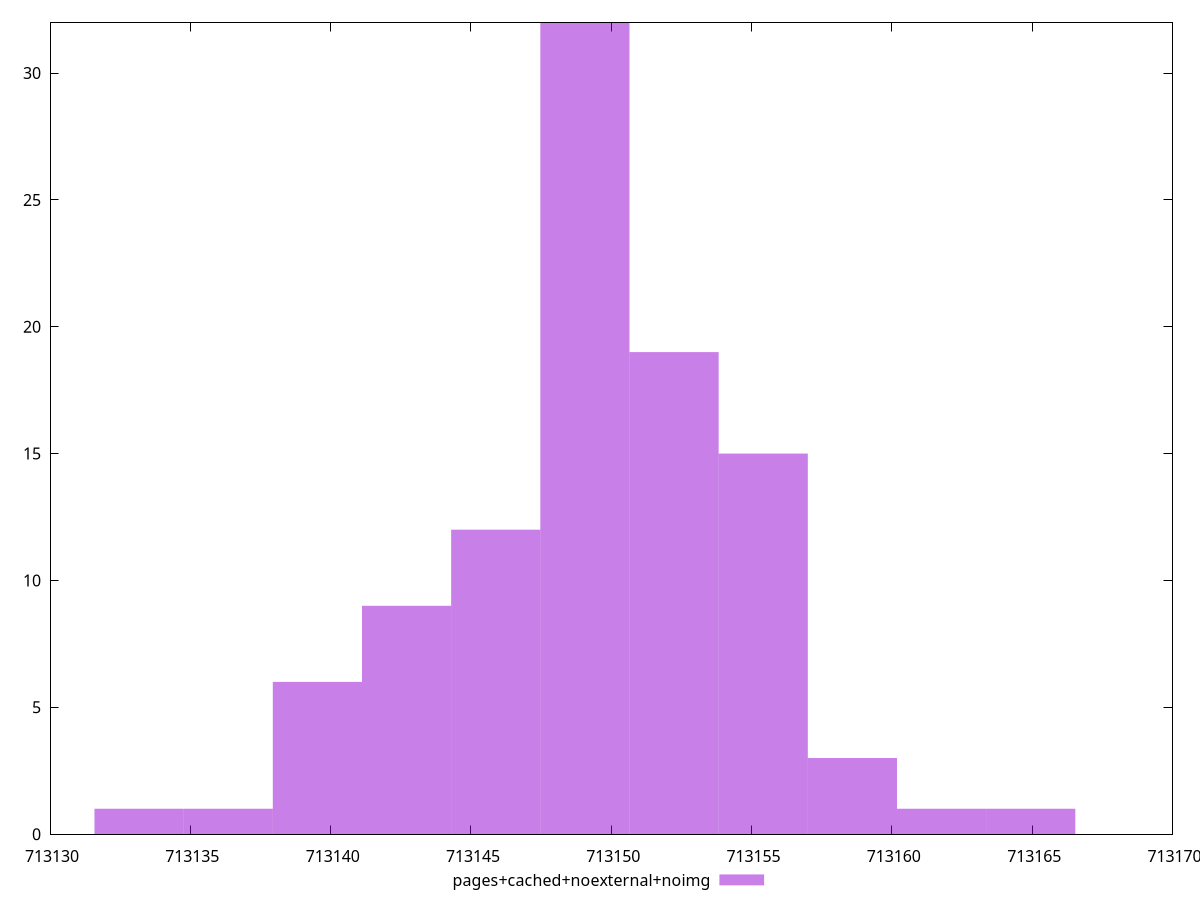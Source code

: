 $_pagesCachedNoexternalNoimg <<EOF
713158.5932745993 3
713152.2383834615 19
713149.0609378925 32
713142.7060467546 9
713155.4158290304 15
713145.8834923236 12
713136.3511556168 1
713139.5286011858 6
713161.7707201682 1
713133.1737100478 1
713164.9481657372 1
EOF
set key outside below
set terminal pngcairo
set output "report_00006_2020-11-02T20-21-41.718Z/total-byte-weight/pages+cached+noexternal+noimg//raw_hist.png"
set yrange [0:32]
set boxwidth 3.1774455689374603
set style fill transparent solid 0.5 noborder
plot $_pagesCachedNoexternalNoimg title "pages+cached+noexternal+noimg" with boxes ,